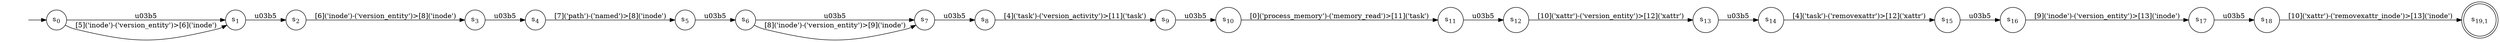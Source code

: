 digraph NFA {
    rankdir = LR;
    I [style = invis];
    I -> S0;
    S0 [label = <s<sub>0</sub>>, shape = circle];
    S1 [label = <s<sub>1</sub>>, shape = circle];
    S2 [label = <s<sub>2</sub>>, shape = circle];
    S3 [label = <s<sub>3</sub>>, shape = circle];
    S4 [label = <s<sub>4</sub>>, shape = circle];
    S5 [label = <s<sub>5</sub>>, shape = circle];
    S6 [label = <s<sub>6</sub>>, shape = circle];
    S7 [label = <s<sub>7</sub>>, shape = circle];
    S8 [label = <s<sub>8</sub>>, shape = circle];
    S9 [label = <s<sub>9</sub>>, shape = circle];
    S10 [label = <s<sub>10</sub>>, shape = circle];
    S11 [label = <s<sub>11</sub>>, shape = circle];
    S12 [label = <s<sub>12</sub>>, shape = circle];
    S13 [label = <s<sub>13</sub>>, shape = circle];
    S14 [label = <s<sub>14</sub>>, shape = circle];
    S15 [label = <s<sub>15</sub>>, shape = circle];
    S16 [label = <s<sub>16</sub>>, shape = circle];
    S17 [label = <s<sub>17</sub>>, shape = circle];
    S18 [label = <s<sub>18</sub>>, shape = circle];
    S19 [label = <s<sub>19,1</sub>>, shape = circle, peripheries = 2];
    S18 -> S19 [label = "[10]('xattr')-('removexattr_inode')>[13]('inode')"];
    S17 -> S18 [label = "\u03b5"];
    S16 -> S17 [label = "[9]('inode')-('version_entity')>[13]('inode')"];
    S15 -> S16 [label = "\u03b5"];
    S14 -> S15 [label = "[4]('task')-('removexattr')>[12]('xattr')"];
    S13 -> S14 [label = "\u03b5"];
    S12 -> S13 [label = "[10]('xattr')-('version_entity')>[12]('xattr')"];
    S11 -> S12 [label = "\u03b5"];
    S10 -> S11 [label = "[0]('process_memory')-('memory_read')>[11]('task')"];
    S9 -> S10 [label = "\u03b5"];
    S8 -> S9 [label = "[4]('task')-('version_activity')>[11]('task')"];
    S7 -> S8 [label = "\u03b5"];
    S6 -> S7 [label = "\u03b5"];
    S6 -> S7 [label = "[8]('inode')-('version_entity')>[9]('inode')"];
    S5 -> S6 [label = "\u03b5"];
    S4 -> S5 [label = "[7]('path')-('named')>[8]('inode')"];
    S3 -> S4 [label = "\u03b5"];
    S2 -> S3 [label = "[6]('inode')-('version_entity')>[8]('inode')"];
    S1 -> S2 [label = "\u03b5"];
    S0 -> S1 [label = "\u03b5"];
    S0 -> S1 [label = "[5]('inode')-('version_entity')>[6]('inode')"];
}
